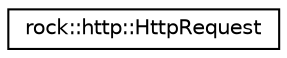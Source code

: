 digraph "类继承关系图"
{
 // LATEX_PDF_SIZE
  edge [fontname="Helvetica",fontsize="10",labelfontname="Helvetica",labelfontsize="10"];
  node [fontname="Helvetica",fontsize="10",shape=record];
  rankdir="LR";
  Node0 [label="rock::http::HttpRequest",height=0.2,width=0.4,color="black", fillcolor="white", style="filled",URL="$classrock_1_1http_1_1HttpRequest.html",tooltip="HTTP请求结构"];
}
